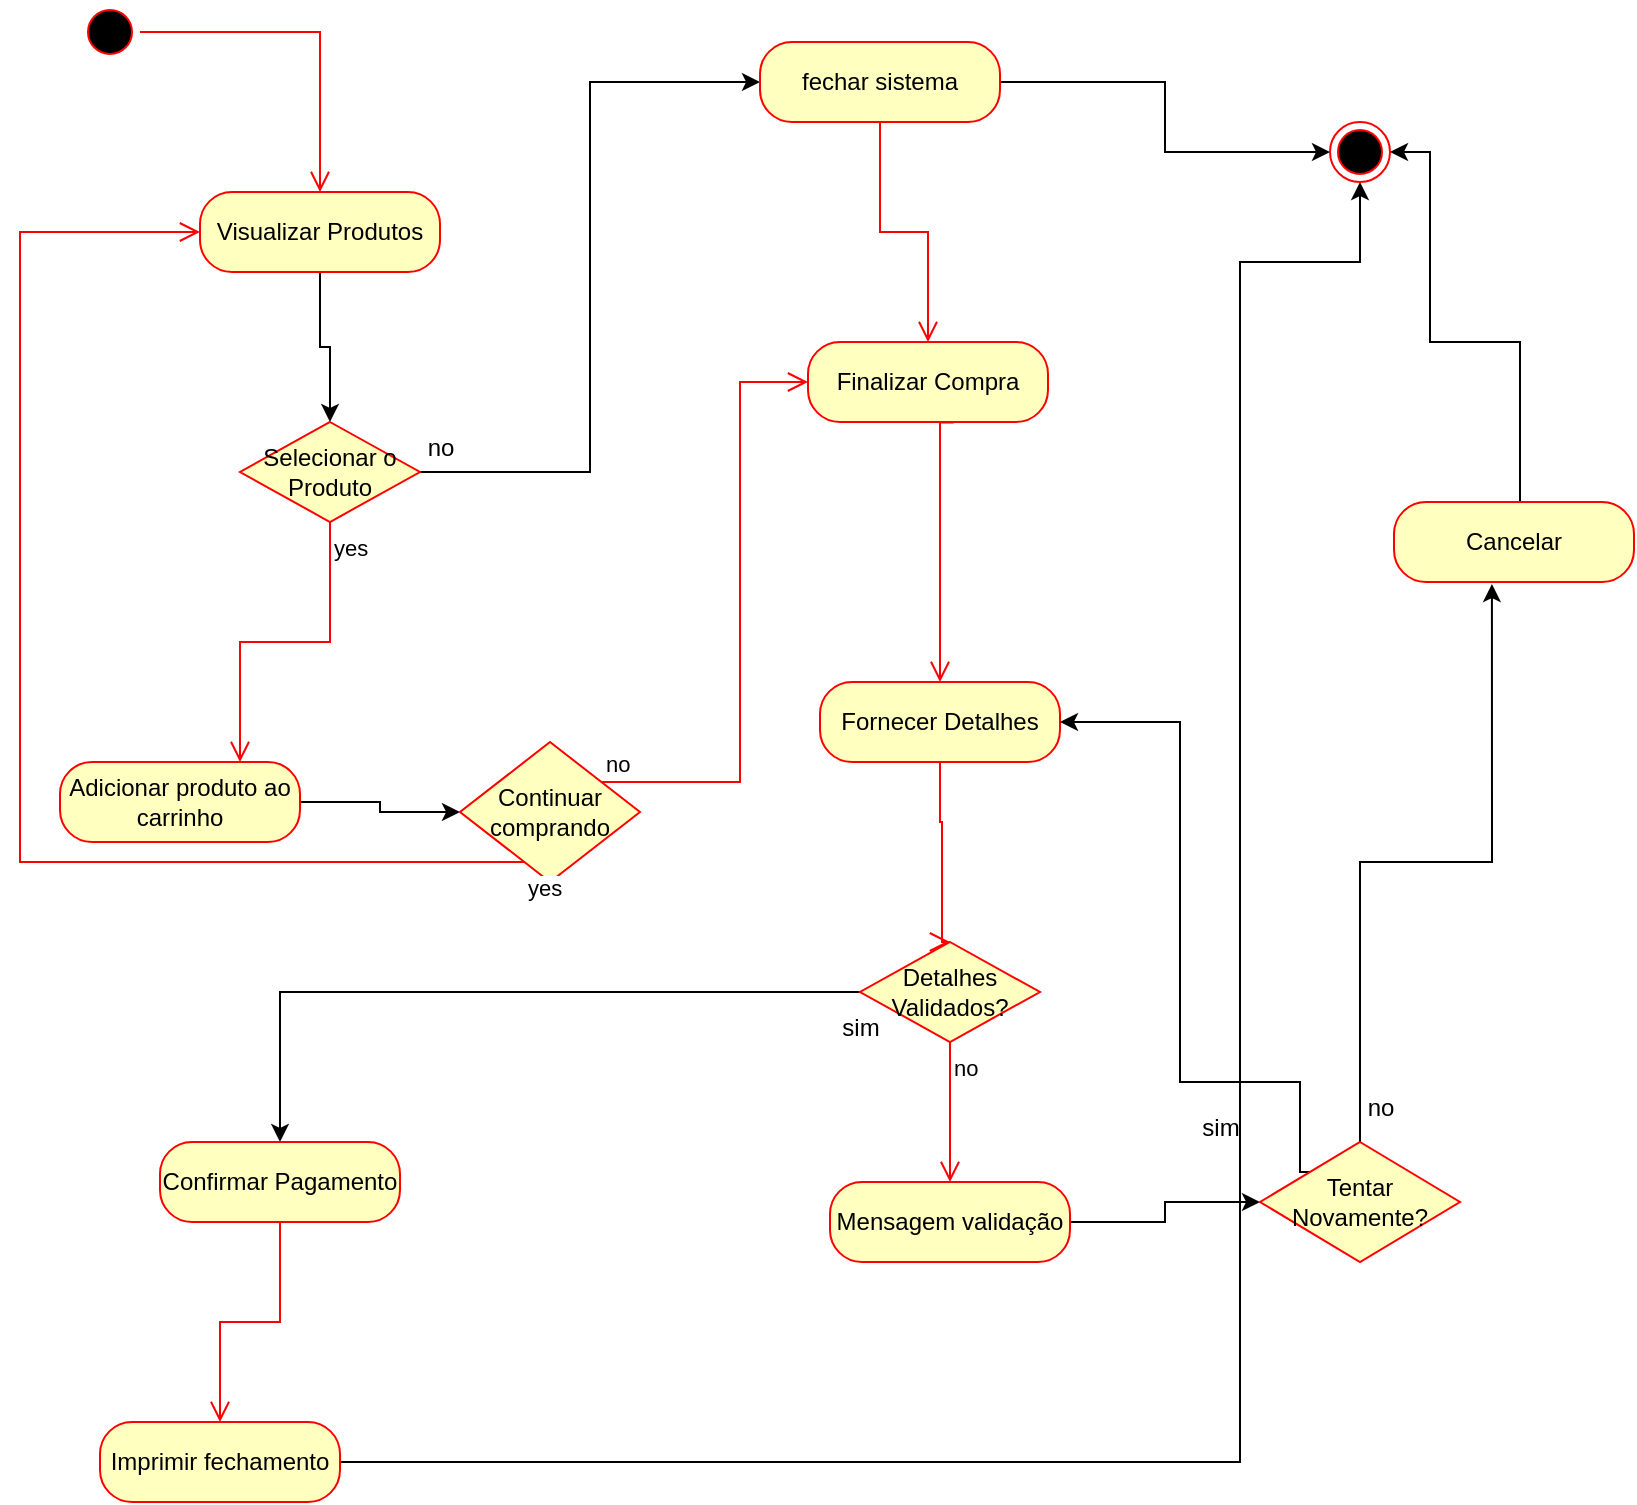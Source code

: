 <mxfile version="21.7.4" type="device">
  <diagram name="Página-1" id="GiQ2mStSw5bxP4Iqj18Y">
    <mxGraphModel dx="869" dy="498" grid="1" gridSize="10" guides="1" tooltips="1" connect="1" arrows="1" fold="1" page="1" pageScale="1" pageWidth="827" pageHeight="1169" math="0" shadow="0">
      <root>
        <mxCell id="0" />
        <mxCell id="1" parent="0" />
        <mxCell id="8Foohfjr51xUMp0vrfl8-1" value="" style="ellipse;html=1;shape=startState;fillColor=#000000;strokeColor=#ff0000;" parent="1" vertex="1">
          <mxGeometry x="50" y="390" width="30" height="30" as="geometry" />
        </mxCell>
        <mxCell id="8Foohfjr51xUMp0vrfl8-2" value="" style="edgeStyle=orthogonalEdgeStyle;html=1;verticalAlign=bottom;endArrow=open;endSize=8;strokeColor=#ff0000;rounded=0;" parent="1" source="8Foohfjr51xUMp0vrfl8-1" target="8Foohfjr51xUMp0vrfl8-3" edge="1">
          <mxGeometry relative="1" as="geometry">
            <mxPoint x="170" y="470" as="targetPoint" />
          </mxGeometry>
        </mxCell>
        <mxCell id="8Foohfjr51xUMp0vrfl8-7" value="" style="edgeStyle=orthogonalEdgeStyle;rounded=0;orthogonalLoop=1;jettySize=auto;html=1;entryX=0.5;entryY=0;entryDx=0;entryDy=0;" parent="1" source="8Foohfjr51xUMp0vrfl8-3" target="8Foohfjr51xUMp0vrfl8-8" edge="1">
          <mxGeometry relative="1" as="geometry">
            <mxPoint x="170" y="595" as="targetPoint" />
          </mxGeometry>
        </mxCell>
        <mxCell id="8Foohfjr51xUMp0vrfl8-3" value="&lt;font style=&quot;vertical-align: inherit;&quot;&gt;&lt;font style=&quot;vertical-align: inherit;&quot;&gt;Visualizar Produtos&lt;/font&gt;&lt;/font&gt;" style="rounded=1;whiteSpace=wrap;html=1;arcSize=40;fontColor=#000000;fillColor=#ffffc0;strokeColor=#ff0000;" parent="1" vertex="1">
          <mxGeometry x="110" y="485" width="120" height="40" as="geometry" />
        </mxCell>
        <mxCell id="8Foohfjr51xUMp0vrfl8-39" style="edgeStyle=orthogonalEdgeStyle;rounded=0;orthogonalLoop=1;jettySize=auto;html=1;entryX=0;entryY=0.5;entryDx=0;entryDy=0;" parent="1" source="8Foohfjr51xUMp0vrfl8-8" target="8Foohfjr51xUMp0vrfl8-14" edge="1">
          <mxGeometry relative="1" as="geometry" />
        </mxCell>
        <mxCell id="8Foohfjr51xUMp0vrfl8-8" value="&lt;font style=&quot;vertical-align: inherit;&quot;&gt;&lt;font style=&quot;vertical-align: inherit;&quot;&gt;Selecionar o Produto&lt;/font&gt;&lt;/font&gt;" style="rhombus;whiteSpace=wrap;html=1;fontColor=#000000;fillColor=#ffffc0;strokeColor=#ff0000;" parent="1" vertex="1">
          <mxGeometry x="130" y="600" width="90" height="50" as="geometry" />
        </mxCell>
        <mxCell id="8Foohfjr51xUMp0vrfl8-10" value="yes" style="edgeStyle=orthogonalEdgeStyle;html=1;align=left;verticalAlign=top;endArrow=open;endSize=8;strokeColor=#ff0000;rounded=0;entryX=0.75;entryY=0;entryDx=0;entryDy=0;" parent="1" source="8Foohfjr51xUMp0vrfl8-8" target="8Foohfjr51xUMp0vrfl8-11" edge="1">
          <mxGeometry x="-1" relative="1" as="geometry">
            <mxPoint x="130" y="760" as="targetPoint" />
          </mxGeometry>
        </mxCell>
        <mxCell id="8Foohfjr51xUMp0vrfl8-41" style="edgeStyle=orthogonalEdgeStyle;rounded=0;orthogonalLoop=1;jettySize=auto;html=1;" parent="1" source="8Foohfjr51xUMp0vrfl8-11" target="8Foohfjr51xUMp0vrfl8-20" edge="1">
          <mxGeometry relative="1" as="geometry" />
        </mxCell>
        <mxCell id="8Foohfjr51xUMp0vrfl8-11" value="&lt;font style=&quot;vertical-align: inherit;&quot;&gt;&lt;font style=&quot;vertical-align: inherit;&quot;&gt;Adicionar produto ao carrinho&lt;/font&gt;&lt;/font&gt;" style="rounded=1;whiteSpace=wrap;html=1;arcSize=40;fontColor=#000000;fillColor=#ffffc0;strokeColor=#ff0000;" parent="1" vertex="1">
          <mxGeometry x="40" y="770" width="120" height="40" as="geometry" />
        </mxCell>
        <mxCell id="8Foohfjr51xUMp0vrfl8-43" style="edgeStyle=orthogonalEdgeStyle;rounded=0;orthogonalLoop=1;jettySize=auto;html=1;exitX=1;exitY=0.5;exitDx=0;exitDy=0;" parent="1" source="8Foohfjr51xUMp0vrfl8-14" target="8Foohfjr51xUMp0vrfl8-42" edge="1">
          <mxGeometry relative="1" as="geometry" />
        </mxCell>
        <mxCell id="8Foohfjr51xUMp0vrfl8-14" value="&lt;font style=&quot;vertical-align: inherit;&quot;&gt;&lt;font style=&quot;vertical-align: inherit;&quot;&gt;fechar sistema&lt;/font&gt;&lt;/font&gt;" style="rounded=1;whiteSpace=wrap;html=1;arcSize=40;fontColor=#000000;fillColor=#ffffc0;strokeColor=#ff0000;" parent="1" vertex="1">
          <mxGeometry x="390" y="410" width="120" height="40" as="geometry" />
        </mxCell>
        <mxCell id="8Foohfjr51xUMp0vrfl8-15" value="" style="edgeStyle=orthogonalEdgeStyle;html=1;verticalAlign=bottom;endArrow=open;endSize=8;strokeColor=#ff0000;rounded=0;entryX=0.5;entryY=0;entryDx=0;entryDy=0;" parent="1" source="8Foohfjr51xUMp0vrfl8-14" target="8Foohfjr51xUMp0vrfl8-16" edge="1">
          <mxGeometry relative="1" as="geometry">
            <mxPoint x="450" y="510" as="targetPoint" />
          </mxGeometry>
        </mxCell>
        <mxCell id="8Foohfjr51xUMp0vrfl8-16" value="&lt;font style=&quot;vertical-align: inherit;&quot;&gt;&lt;font style=&quot;vertical-align: inherit;&quot;&gt;Finalizar Compra&lt;/font&gt;&lt;/font&gt;" style="rounded=1;whiteSpace=wrap;html=1;arcSize=40;fontColor=#000000;fillColor=#ffffc0;strokeColor=#ff0000;" parent="1" vertex="1">
          <mxGeometry x="414" y="560" width="120" height="40" as="geometry" />
        </mxCell>
        <mxCell id="8Foohfjr51xUMp0vrfl8-17" value="" style="edgeStyle=orthogonalEdgeStyle;html=1;verticalAlign=bottom;endArrow=open;endSize=8;strokeColor=#ff0000;rounded=0;entryX=0.5;entryY=0;entryDx=0;entryDy=0;exitX=0.607;exitY=1.006;exitDx=0;exitDy=0;exitPerimeter=0;" parent="1" source="8Foohfjr51xUMp0vrfl8-16" target="8Foohfjr51xUMp0vrfl8-18" edge="1">
          <mxGeometry relative="1" as="geometry">
            <mxPoint x="474" y="660" as="targetPoint" />
            <Array as="points">
              <mxPoint x="480" y="600" />
            </Array>
          </mxGeometry>
        </mxCell>
        <mxCell id="8Foohfjr51xUMp0vrfl8-18" value="&lt;font style=&quot;vertical-align: inherit;&quot;&gt;&lt;font style=&quot;vertical-align: inherit;&quot;&gt;Fornecer Detalhes&lt;/font&gt;&lt;/font&gt;" style="rounded=1;whiteSpace=wrap;html=1;arcSize=40;fontColor=#000000;fillColor=#ffffc0;strokeColor=#ff0000;" parent="1" vertex="1">
          <mxGeometry x="420" y="730" width="120" height="40" as="geometry" />
        </mxCell>
        <mxCell id="8Foohfjr51xUMp0vrfl8-19" value="" style="edgeStyle=orthogonalEdgeStyle;html=1;verticalAlign=bottom;endArrow=open;endSize=8;strokeColor=#ff0000;rounded=0;entryX=0.5;entryY=0;entryDx=0;entryDy=0;" parent="1" source="8Foohfjr51xUMp0vrfl8-18" target="8Foohfjr51xUMp0vrfl8-23" edge="1">
          <mxGeometry relative="1" as="geometry">
            <mxPoint x="480" y="830" as="targetPoint" />
            <Array as="points">
              <mxPoint x="480" y="800" />
              <mxPoint x="481" y="860" />
            </Array>
          </mxGeometry>
        </mxCell>
        <mxCell id="8Foohfjr51xUMp0vrfl8-20" value="&lt;font style=&quot;vertical-align: inherit;&quot;&gt;&lt;font style=&quot;vertical-align: inherit;&quot;&gt;Continuar comprando&lt;br&gt;&lt;/font&gt;&lt;/font&gt;" style="rhombus;whiteSpace=wrap;html=1;fontColor=#000000;fillColor=#ffffc0;strokeColor=#ff0000;" parent="1" vertex="1">
          <mxGeometry x="240" y="760" width="90" height="70" as="geometry" />
        </mxCell>
        <mxCell id="8Foohfjr51xUMp0vrfl8-21" value="no" style="edgeStyle=orthogonalEdgeStyle;html=1;align=left;verticalAlign=bottom;endArrow=open;endSize=8;strokeColor=#ff0000;rounded=0;" parent="1" source="8Foohfjr51xUMp0vrfl8-20" edge="1" target="8Foohfjr51xUMp0vrfl8-16">
          <mxGeometry x="-1" relative="1" as="geometry">
            <mxPoint x="380" y="670" as="targetPoint" />
            <Array as="points">
              <mxPoint x="380" y="780" />
              <mxPoint x="380" y="580" />
            </Array>
          </mxGeometry>
        </mxCell>
        <mxCell id="8Foohfjr51xUMp0vrfl8-22" value="yes" style="edgeStyle=orthogonalEdgeStyle;html=1;align=left;verticalAlign=top;endArrow=open;endSize=8;strokeColor=#ff0000;rounded=0;entryX=0;entryY=0.5;entryDx=0;entryDy=0;" parent="1" source="8Foohfjr51xUMp0vrfl8-20" target="8Foohfjr51xUMp0vrfl8-3" edge="1">
          <mxGeometry x="-1" relative="1" as="geometry">
            <mxPoint x="280" y="860" as="targetPoint" />
            <Array as="points">
              <mxPoint x="20" y="820" />
              <mxPoint x="20" y="505" />
            </Array>
          </mxGeometry>
        </mxCell>
        <mxCell id="8Foohfjr51xUMp0vrfl8-40" style="edgeStyle=orthogonalEdgeStyle;rounded=0;orthogonalLoop=1;jettySize=auto;html=1;" parent="1" source="8Foohfjr51xUMp0vrfl8-23" target="8Foohfjr51xUMp0vrfl8-34" edge="1">
          <mxGeometry relative="1" as="geometry" />
        </mxCell>
        <mxCell id="8Foohfjr51xUMp0vrfl8-23" value="&lt;font style=&quot;vertical-align: inherit;&quot;&gt;&lt;font style=&quot;vertical-align: inherit;&quot;&gt;&lt;font style=&quot;vertical-align: inherit;&quot;&gt;&lt;font style=&quot;vertical-align: inherit;&quot;&gt;Detalhes Validados?&lt;/font&gt;&lt;/font&gt;&lt;/font&gt;&lt;/font&gt;" style="rhombus;whiteSpace=wrap;html=1;fontColor=#000000;fillColor=#ffffc0;strokeColor=#ff0000;" parent="1" vertex="1">
          <mxGeometry x="440" y="860" width="90" height="50" as="geometry" />
        </mxCell>
        <mxCell id="8Foohfjr51xUMp0vrfl8-25" value="&lt;font style=&quot;vertical-align: inherit;&quot;&gt;&lt;font style=&quot;vertical-align: inherit;&quot;&gt;no&lt;/font&gt;&lt;/font&gt;" style="edgeStyle=orthogonalEdgeStyle;html=1;align=left;verticalAlign=top;endArrow=open;endSize=8;strokeColor=#ff0000;rounded=0;entryX=0.5;entryY=0;entryDx=0;entryDy=0;" parent="1" source="8Foohfjr51xUMp0vrfl8-23" edge="1" target="8Foohfjr51xUMp0vrfl8-27">
          <mxGeometry x="-1" relative="1" as="geometry">
            <mxPoint x="480" y="960" as="targetPoint" />
          </mxGeometry>
        </mxCell>
        <mxCell id="8Foohfjr51xUMp0vrfl8-47" style="edgeStyle=orthogonalEdgeStyle;rounded=0;orthogonalLoop=1;jettySize=auto;html=1;entryX=0;entryY=0.5;entryDx=0;entryDy=0;" parent="1" source="8Foohfjr51xUMp0vrfl8-27" target="8Foohfjr51xUMp0vrfl8-29" edge="1">
          <mxGeometry relative="1" as="geometry" />
        </mxCell>
        <mxCell id="8Foohfjr51xUMp0vrfl8-27" value="&lt;font style=&quot;vertical-align: inherit;&quot;&gt;&lt;font style=&quot;vertical-align: inherit;&quot;&gt;Mensagem validação&lt;/font&gt;&lt;/font&gt;" style="rounded=1;whiteSpace=wrap;html=1;arcSize=40;fontColor=#000000;fillColor=#ffffc0;strokeColor=#ff0000;" parent="1" vertex="1">
          <mxGeometry x="425" y="980" width="120" height="40" as="geometry" />
        </mxCell>
        <mxCell id="8Foohfjr51xUMp0vrfl8-46" style="edgeStyle=orthogonalEdgeStyle;rounded=0;orthogonalLoop=1;jettySize=auto;html=1;entryX=0.408;entryY=1.025;entryDx=0;entryDy=0;entryPerimeter=0;" parent="1" source="8Foohfjr51xUMp0vrfl8-29" target="8Foohfjr51xUMp0vrfl8-32" edge="1">
          <mxGeometry relative="1" as="geometry" />
        </mxCell>
        <mxCell id="8Foohfjr51xUMp0vrfl8-51" style="edgeStyle=orthogonalEdgeStyle;rounded=0;orthogonalLoop=1;jettySize=auto;html=1;entryX=1;entryY=0.5;entryDx=0;entryDy=0;exitX=0;exitY=0;exitDx=0;exitDy=0;" parent="1" source="8Foohfjr51xUMp0vrfl8-29" target="8Foohfjr51xUMp0vrfl8-18" edge="1">
          <mxGeometry relative="1" as="geometry">
            <Array as="points">
              <mxPoint x="660" y="975" />
              <mxPoint x="660" y="930" />
              <mxPoint x="600" y="930" />
              <mxPoint x="600" y="750" />
            </Array>
          </mxGeometry>
        </mxCell>
        <mxCell id="8Foohfjr51xUMp0vrfl8-29" value="&lt;font style=&quot;vertical-align: inherit;&quot;&gt;&lt;font style=&quot;vertical-align: inherit;&quot;&gt;Tentar Novamente?&lt;/font&gt;&lt;/font&gt;" style="rhombus;whiteSpace=wrap;html=1;fontColor=#000000;fillColor=#ffffc0;strokeColor=#ff0000;" parent="1" vertex="1">
          <mxGeometry x="640" y="960" width="100" height="60" as="geometry" />
        </mxCell>
        <mxCell id="8Foohfjr51xUMp0vrfl8-45" style="edgeStyle=orthogonalEdgeStyle;rounded=0;orthogonalLoop=1;jettySize=auto;html=1;entryX=1;entryY=0.5;entryDx=0;entryDy=0;" parent="1" source="8Foohfjr51xUMp0vrfl8-32" target="8Foohfjr51xUMp0vrfl8-42" edge="1">
          <mxGeometry relative="1" as="geometry">
            <Array as="points">
              <mxPoint x="770" y="560" />
              <mxPoint x="725" y="560" />
              <mxPoint x="725" y="465" />
            </Array>
          </mxGeometry>
        </mxCell>
        <mxCell id="8Foohfjr51xUMp0vrfl8-32" value="&lt;font style=&quot;vertical-align: inherit;&quot;&gt;&lt;font style=&quot;vertical-align: inherit;&quot;&gt;Cancelar&lt;/font&gt;&lt;/font&gt;" style="rounded=1;whiteSpace=wrap;html=1;arcSize=40;fontColor=#000000;fillColor=#ffffc0;strokeColor=#ff0000;" parent="1" vertex="1">
          <mxGeometry x="707" y="640" width="120" height="40" as="geometry" />
        </mxCell>
        <mxCell id="8Foohfjr51xUMp0vrfl8-34" value="&lt;font style=&quot;vertical-align: inherit;&quot;&gt;&lt;font style=&quot;vertical-align: inherit;&quot;&gt;Confirmar Pagamento&lt;/font&gt;&lt;/font&gt;" style="rounded=1;whiteSpace=wrap;html=1;arcSize=40;fontColor=#000000;fillColor=#ffffc0;strokeColor=#ff0000;" parent="1" vertex="1">
          <mxGeometry x="90" y="960" width="120" height="40" as="geometry" />
        </mxCell>
        <mxCell id="8Foohfjr51xUMp0vrfl8-35" value="" style="edgeStyle=orthogonalEdgeStyle;html=1;verticalAlign=bottom;endArrow=open;endSize=8;strokeColor=#ff0000;rounded=0;entryX=0.5;entryY=0;entryDx=0;entryDy=0;" parent="1" source="8Foohfjr51xUMp0vrfl8-34" target="8Foohfjr51xUMp0vrfl8-36" edge="1">
          <mxGeometry relative="1" as="geometry">
            <mxPoint x="150" y="1060" as="targetPoint" />
          </mxGeometry>
        </mxCell>
        <mxCell id="8Foohfjr51xUMp0vrfl8-44" style="edgeStyle=orthogonalEdgeStyle;rounded=0;orthogonalLoop=1;jettySize=auto;html=1;entryX=0.5;entryY=1;entryDx=0;entryDy=0;" parent="1" source="8Foohfjr51xUMp0vrfl8-36" target="8Foohfjr51xUMp0vrfl8-42" edge="1">
          <mxGeometry relative="1" as="geometry">
            <Array as="points">
              <mxPoint x="630" y="1120" />
              <mxPoint x="630" y="520" />
              <mxPoint x="690" y="520" />
            </Array>
          </mxGeometry>
        </mxCell>
        <mxCell id="8Foohfjr51xUMp0vrfl8-36" value="&lt;font style=&quot;vertical-align: inherit;&quot;&gt;&lt;font style=&quot;vertical-align: inherit;&quot;&gt;Imprimir fechamento&lt;/font&gt;&lt;/font&gt;" style="rounded=1;whiteSpace=wrap;html=1;arcSize=40;fontColor=#000000;fillColor=#ffffc0;strokeColor=#ff0000;" parent="1" vertex="1">
          <mxGeometry x="60" y="1100" width="120" height="40" as="geometry" />
        </mxCell>
        <mxCell id="8Foohfjr51xUMp0vrfl8-42" value="" style="ellipse;html=1;shape=endState;fillColor=#000000;strokeColor=#ff0000;" parent="1" vertex="1">
          <mxGeometry x="675" y="450" width="30" height="30" as="geometry" />
        </mxCell>
        <mxCell id="8Foohfjr51xUMp0vrfl8-50" value="&lt;font style=&quot;vertical-align: inherit;&quot;&gt;&lt;font style=&quot;vertical-align: inherit;&quot;&gt;no&lt;/font&gt;&lt;/font&gt;" style="text;html=1;align=center;verticalAlign=middle;resizable=0;points=[];autosize=1;strokeColor=none;fillColor=none;" parent="1" vertex="1">
          <mxGeometry x="210" y="598" width="40" height="30" as="geometry" />
        </mxCell>
        <mxCell id="8Foohfjr51xUMp0vrfl8-52" value="&lt;font style=&quot;vertical-align: inherit;&quot;&gt;&lt;font style=&quot;vertical-align: inherit;&quot;&gt;no&lt;/font&gt;&lt;/font&gt;" style="text;html=1;align=center;verticalAlign=middle;resizable=0;points=[];autosize=1;strokeColor=none;fillColor=none;" parent="1" vertex="1">
          <mxGeometry x="680" y="928" width="40" height="30" as="geometry" />
        </mxCell>
        <mxCell id="8Foohfjr51xUMp0vrfl8-53" value="&lt;font style=&quot;vertical-align: inherit;&quot;&gt;&lt;font style=&quot;vertical-align: inherit;&quot;&gt;sim&lt;/font&gt;&lt;/font&gt;" style="text;html=1;align=center;verticalAlign=middle;resizable=0;points=[];autosize=1;strokeColor=none;fillColor=none;" parent="1" vertex="1">
          <mxGeometry x="600" y="938" width="40" height="30" as="geometry" />
        </mxCell>
        <mxCell id="8Foohfjr51xUMp0vrfl8-54" value="&lt;font style=&quot;vertical-align: inherit;&quot;&gt;&lt;font style=&quot;vertical-align: inherit;&quot;&gt;sim&lt;/font&gt;&lt;/font&gt;" style="text;html=1;align=center;verticalAlign=middle;resizable=0;points=[];autosize=1;strokeColor=none;fillColor=none;" parent="1" vertex="1">
          <mxGeometry x="420" y="888" width="40" height="30" as="geometry" />
        </mxCell>
      </root>
    </mxGraphModel>
  </diagram>
</mxfile>
